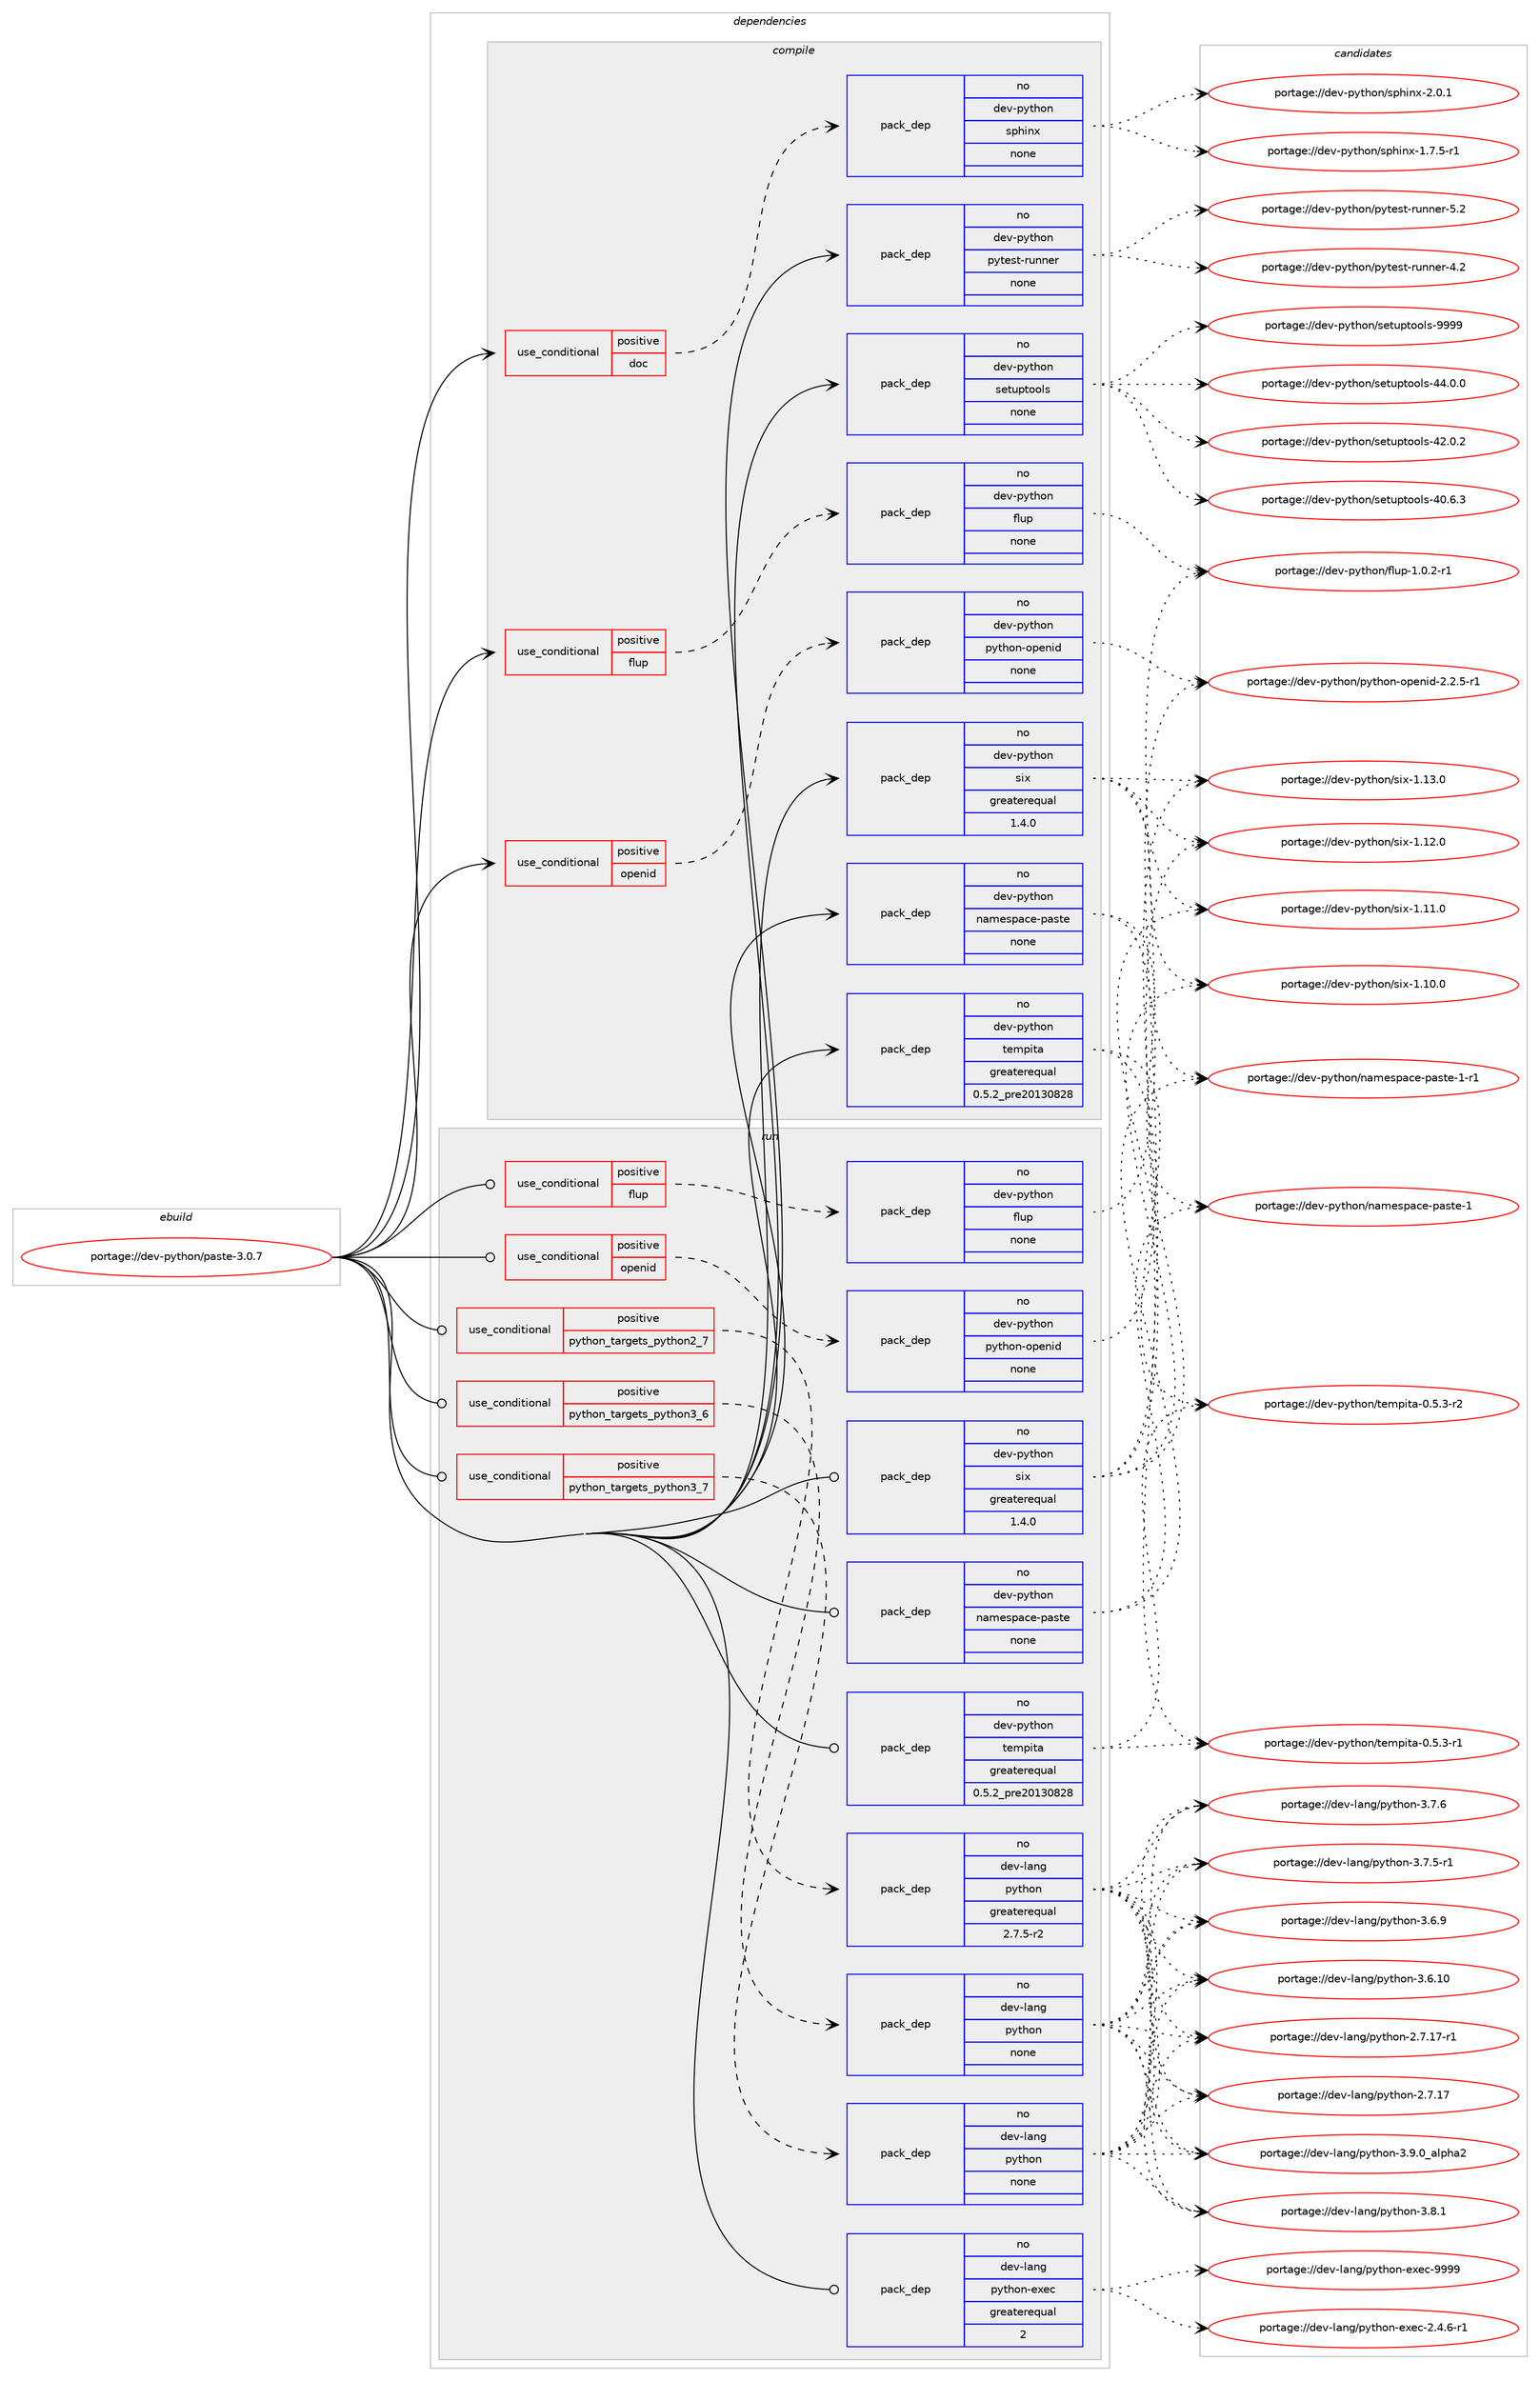 digraph prolog {

# *************
# Graph options
# *************

newrank=true;
concentrate=true;
compound=true;
graph [rankdir=LR,fontname=Helvetica,fontsize=10,ranksep=1.5];#, ranksep=2.5, nodesep=0.2];
edge  [arrowhead=vee];
node  [fontname=Helvetica,fontsize=10];

# **********
# The ebuild
# **********

subgraph cluster_leftcol {
color=gray;
label=<<i>ebuild</i>>;
id [label="portage://dev-python/paste-3.0.7", color=red, width=4, href="../dev-python/paste-3.0.7.svg"];
}

# ****************
# The dependencies
# ****************

subgraph cluster_midcol {
color=gray;
label=<<i>dependencies</i>>;
subgraph cluster_compile {
fillcolor="#eeeeee";
style=filled;
label=<<i>compile</i>>;
subgraph cond111295 {
dependency443655 [label=<<TABLE BORDER="0" CELLBORDER="1" CELLSPACING="0" CELLPADDING="4"><TR><TD ROWSPAN="3" CELLPADDING="10">use_conditional</TD></TR><TR><TD>positive</TD></TR><TR><TD>doc</TD></TR></TABLE>>, shape=none, color=red];
subgraph pack327418 {
dependency443656 [label=<<TABLE BORDER="0" CELLBORDER="1" CELLSPACING="0" CELLPADDING="4" WIDTH="220"><TR><TD ROWSPAN="6" CELLPADDING="30">pack_dep</TD></TR><TR><TD WIDTH="110">no</TD></TR><TR><TD>dev-python</TD></TR><TR><TD>sphinx</TD></TR><TR><TD>none</TD></TR><TR><TD></TD></TR></TABLE>>, shape=none, color=blue];
}
dependency443655:e -> dependency443656:w [weight=20,style="dashed",arrowhead="vee"];
}
id:e -> dependency443655:w [weight=20,style="solid",arrowhead="vee"];
subgraph cond111296 {
dependency443657 [label=<<TABLE BORDER="0" CELLBORDER="1" CELLSPACING="0" CELLPADDING="4"><TR><TD ROWSPAN="3" CELLPADDING="10">use_conditional</TD></TR><TR><TD>positive</TD></TR><TR><TD>flup</TD></TR></TABLE>>, shape=none, color=red];
subgraph pack327419 {
dependency443658 [label=<<TABLE BORDER="0" CELLBORDER="1" CELLSPACING="0" CELLPADDING="4" WIDTH="220"><TR><TD ROWSPAN="6" CELLPADDING="30">pack_dep</TD></TR><TR><TD WIDTH="110">no</TD></TR><TR><TD>dev-python</TD></TR><TR><TD>flup</TD></TR><TR><TD>none</TD></TR><TR><TD></TD></TR></TABLE>>, shape=none, color=blue];
}
dependency443657:e -> dependency443658:w [weight=20,style="dashed",arrowhead="vee"];
}
id:e -> dependency443657:w [weight=20,style="solid",arrowhead="vee"];
subgraph cond111297 {
dependency443659 [label=<<TABLE BORDER="0" CELLBORDER="1" CELLSPACING="0" CELLPADDING="4"><TR><TD ROWSPAN="3" CELLPADDING="10">use_conditional</TD></TR><TR><TD>positive</TD></TR><TR><TD>openid</TD></TR></TABLE>>, shape=none, color=red];
subgraph pack327420 {
dependency443660 [label=<<TABLE BORDER="0" CELLBORDER="1" CELLSPACING="0" CELLPADDING="4" WIDTH="220"><TR><TD ROWSPAN="6" CELLPADDING="30">pack_dep</TD></TR><TR><TD WIDTH="110">no</TD></TR><TR><TD>dev-python</TD></TR><TR><TD>python-openid</TD></TR><TR><TD>none</TD></TR><TR><TD></TD></TR></TABLE>>, shape=none, color=blue];
}
dependency443659:e -> dependency443660:w [weight=20,style="dashed",arrowhead="vee"];
}
id:e -> dependency443659:w [weight=20,style="solid",arrowhead="vee"];
subgraph pack327421 {
dependency443661 [label=<<TABLE BORDER="0" CELLBORDER="1" CELLSPACING="0" CELLPADDING="4" WIDTH="220"><TR><TD ROWSPAN="6" CELLPADDING="30">pack_dep</TD></TR><TR><TD WIDTH="110">no</TD></TR><TR><TD>dev-python</TD></TR><TR><TD>namespace-paste</TD></TR><TR><TD>none</TD></TR><TR><TD></TD></TR></TABLE>>, shape=none, color=blue];
}
id:e -> dependency443661:w [weight=20,style="solid",arrowhead="vee"];
subgraph pack327422 {
dependency443662 [label=<<TABLE BORDER="0" CELLBORDER="1" CELLSPACING="0" CELLPADDING="4" WIDTH="220"><TR><TD ROWSPAN="6" CELLPADDING="30">pack_dep</TD></TR><TR><TD WIDTH="110">no</TD></TR><TR><TD>dev-python</TD></TR><TR><TD>pytest-runner</TD></TR><TR><TD>none</TD></TR><TR><TD></TD></TR></TABLE>>, shape=none, color=blue];
}
id:e -> dependency443662:w [weight=20,style="solid",arrowhead="vee"];
subgraph pack327423 {
dependency443663 [label=<<TABLE BORDER="0" CELLBORDER="1" CELLSPACING="0" CELLPADDING="4" WIDTH="220"><TR><TD ROWSPAN="6" CELLPADDING="30">pack_dep</TD></TR><TR><TD WIDTH="110">no</TD></TR><TR><TD>dev-python</TD></TR><TR><TD>setuptools</TD></TR><TR><TD>none</TD></TR><TR><TD></TD></TR></TABLE>>, shape=none, color=blue];
}
id:e -> dependency443663:w [weight=20,style="solid",arrowhead="vee"];
subgraph pack327424 {
dependency443664 [label=<<TABLE BORDER="0" CELLBORDER="1" CELLSPACING="0" CELLPADDING="4" WIDTH="220"><TR><TD ROWSPAN="6" CELLPADDING="30">pack_dep</TD></TR><TR><TD WIDTH="110">no</TD></TR><TR><TD>dev-python</TD></TR><TR><TD>six</TD></TR><TR><TD>greaterequal</TD></TR><TR><TD>1.4.0</TD></TR></TABLE>>, shape=none, color=blue];
}
id:e -> dependency443664:w [weight=20,style="solid",arrowhead="vee"];
subgraph pack327425 {
dependency443665 [label=<<TABLE BORDER="0" CELLBORDER="1" CELLSPACING="0" CELLPADDING="4" WIDTH="220"><TR><TD ROWSPAN="6" CELLPADDING="30">pack_dep</TD></TR><TR><TD WIDTH="110">no</TD></TR><TR><TD>dev-python</TD></TR><TR><TD>tempita</TD></TR><TR><TD>greaterequal</TD></TR><TR><TD>0.5.2_pre20130828</TD></TR></TABLE>>, shape=none, color=blue];
}
id:e -> dependency443665:w [weight=20,style="solid",arrowhead="vee"];
}
subgraph cluster_compileandrun {
fillcolor="#eeeeee";
style=filled;
label=<<i>compile and run</i>>;
}
subgraph cluster_run {
fillcolor="#eeeeee";
style=filled;
label=<<i>run</i>>;
subgraph cond111298 {
dependency443666 [label=<<TABLE BORDER="0" CELLBORDER="1" CELLSPACING="0" CELLPADDING="4"><TR><TD ROWSPAN="3" CELLPADDING="10">use_conditional</TD></TR><TR><TD>positive</TD></TR><TR><TD>flup</TD></TR></TABLE>>, shape=none, color=red];
subgraph pack327426 {
dependency443667 [label=<<TABLE BORDER="0" CELLBORDER="1" CELLSPACING="0" CELLPADDING="4" WIDTH="220"><TR><TD ROWSPAN="6" CELLPADDING="30">pack_dep</TD></TR><TR><TD WIDTH="110">no</TD></TR><TR><TD>dev-python</TD></TR><TR><TD>flup</TD></TR><TR><TD>none</TD></TR><TR><TD></TD></TR></TABLE>>, shape=none, color=blue];
}
dependency443666:e -> dependency443667:w [weight=20,style="dashed",arrowhead="vee"];
}
id:e -> dependency443666:w [weight=20,style="solid",arrowhead="odot"];
subgraph cond111299 {
dependency443668 [label=<<TABLE BORDER="0" CELLBORDER="1" CELLSPACING="0" CELLPADDING="4"><TR><TD ROWSPAN="3" CELLPADDING="10">use_conditional</TD></TR><TR><TD>positive</TD></TR><TR><TD>openid</TD></TR></TABLE>>, shape=none, color=red];
subgraph pack327427 {
dependency443669 [label=<<TABLE BORDER="0" CELLBORDER="1" CELLSPACING="0" CELLPADDING="4" WIDTH="220"><TR><TD ROWSPAN="6" CELLPADDING="30">pack_dep</TD></TR><TR><TD WIDTH="110">no</TD></TR><TR><TD>dev-python</TD></TR><TR><TD>python-openid</TD></TR><TR><TD>none</TD></TR><TR><TD></TD></TR></TABLE>>, shape=none, color=blue];
}
dependency443668:e -> dependency443669:w [weight=20,style="dashed",arrowhead="vee"];
}
id:e -> dependency443668:w [weight=20,style="solid",arrowhead="odot"];
subgraph cond111300 {
dependency443670 [label=<<TABLE BORDER="0" CELLBORDER="1" CELLSPACING="0" CELLPADDING="4"><TR><TD ROWSPAN="3" CELLPADDING="10">use_conditional</TD></TR><TR><TD>positive</TD></TR><TR><TD>python_targets_python2_7</TD></TR></TABLE>>, shape=none, color=red];
subgraph pack327428 {
dependency443671 [label=<<TABLE BORDER="0" CELLBORDER="1" CELLSPACING="0" CELLPADDING="4" WIDTH="220"><TR><TD ROWSPAN="6" CELLPADDING="30">pack_dep</TD></TR><TR><TD WIDTH="110">no</TD></TR><TR><TD>dev-lang</TD></TR><TR><TD>python</TD></TR><TR><TD>greaterequal</TD></TR><TR><TD>2.7.5-r2</TD></TR></TABLE>>, shape=none, color=blue];
}
dependency443670:e -> dependency443671:w [weight=20,style="dashed",arrowhead="vee"];
}
id:e -> dependency443670:w [weight=20,style="solid",arrowhead="odot"];
subgraph cond111301 {
dependency443672 [label=<<TABLE BORDER="0" CELLBORDER="1" CELLSPACING="0" CELLPADDING="4"><TR><TD ROWSPAN="3" CELLPADDING="10">use_conditional</TD></TR><TR><TD>positive</TD></TR><TR><TD>python_targets_python3_6</TD></TR></TABLE>>, shape=none, color=red];
subgraph pack327429 {
dependency443673 [label=<<TABLE BORDER="0" CELLBORDER="1" CELLSPACING="0" CELLPADDING="4" WIDTH="220"><TR><TD ROWSPAN="6" CELLPADDING="30">pack_dep</TD></TR><TR><TD WIDTH="110">no</TD></TR><TR><TD>dev-lang</TD></TR><TR><TD>python</TD></TR><TR><TD>none</TD></TR><TR><TD></TD></TR></TABLE>>, shape=none, color=blue];
}
dependency443672:e -> dependency443673:w [weight=20,style="dashed",arrowhead="vee"];
}
id:e -> dependency443672:w [weight=20,style="solid",arrowhead="odot"];
subgraph cond111302 {
dependency443674 [label=<<TABLE BORDER="0" CELLBORDER="1" CELLSPACING="0" CELLPADDING="4"><TR><TD ROWSPAN="3" CELLPADDING="10">use_conditional</TD></TR><TR><TD>positive</TD></TR><TR><TD>python_targets_python3_7</TD></TR></TABLE>>, shape=none, color=red];
subgraph pack327430 {
dependency443675 [label=<<TABLE BORDER="0" CELLBORDER="1" CELLSPACING="0" CELLPADDING="4" WIDTH="220"><TR><TD ROWSPAN="6" CELLPADDING="30">pack_dep</TD></TR><TR><TD WIDTH="110">no</TD></TR><TR><TD>dev-lang</TD></TR><TR><TD>python</TD></TR><TR><TD>none</TD></TR><TR><TD></TD></TR></TABLE>>, shape=none, color=blue];
}
dependency443674:e -> dependency443675:w [weight=20,style="dashed",arrowhead="vee"];
}
id:e -> dependency443674:w [weight=20,style="solid",arrowhead="odot"];
subgraph pack327431 {
dependency443676 [label=<<TABLE BORDER="0" CELLBORDER="1" CELLSPACING="0" CELLPADDING="4" WIDTH="220"><TR><TD ROWSPAN="6" CELLPADDING="30">pack_dep</TD></TR><TR><TD WIDTH="110">no</TD></TR><TR><TD>dev-lang</TD></TR><TR><TD>python-exec</TD></TR><TR><TD>greaterequal</TD></TR><TR><TD>2</TD></TR></TABLE>>, shape=none, color=blue];
}
id:e -> dependency443676:w [weight=20,style="solid",arrowhead="odot"];
subgraph pack327432 {
dependency443677 [label=<<TABLE BORDER="0" CELLBORDER="1" CELLSPACING="0" CELLPADDING="4" WIDTH="220"><TR><TD ROWSPAN="6" CELLPADDING="30">pack_dep</TD></TR><TR><TD WIDTH="110">no</TD></TR><TR><TD>dev-python</TD></TR><TR><TD>namespace-paste</TD></TR><TR><TD>none</TD></TR><TR><TD></TD></TR></TABLE>>, shape=none, color=blue];
}
id:e -> dependency443677:w [weight=20,style="solid",arrowhead="odot"];
subgraph pack327433 {
dependency443678 [label=<<TABLE BORDER="0" CELLBORDER="1" CELLSPACING="0" CELLPADDING="4" WIDTH="220"><TR><TD ROWSPAN="6" CELLPADDING="30">pack_dep</TD></TR><TR><TD WIDTH="110">no</TD></TR><TR><TD>dev-python</TD></TR><TR><TD>six</TD></TR><TR><TD>greaterequal</TD></TR><TR><TD>1.4.0</TD></TR></TABLE>>, shape=none, color=blue];
}
id:e -> dependency443678:w [weight=20,style="solid",arrowhead="odot"];
subgraph pack327434 {
dependency443679 [label=<<TABLE BORDER="0" CELLBORDER="1" CELLSPACING="0" CELLPADDING="4" WIDTH="220"><TR><TD ROWSPAN="6" CELLPADDING="30">pack_dep</TD></TR><TR><TD WIDTH="110">no</TD></TR><TR><TD>dev-python</TD></TR><TR><TD>tempita</TD></TR><TR><TD>greaterequal</TD></TR><TR><TD>0.5.2_pre20130828</TD></TR></TABLE>>, shape=none, color=blue];
}
id:e -> dependency443679:w [weight=20,style="solid",arrowhead="odot"];
}
}

# **************
# The candidates
# **************

subgraph cluster_choices {
rank=same;
color=gray;
label=<<i>candidates</i>>;

subgraph choice327418 {
color=black;
nodesep=1;
choice1001011184511212111610411111047115112104105110120455046484649 [label="portage://dev-python/sphinx-2.0.1", color=red, width=4,href="../dev-python/sphinx-2.0.1.svg"];
choice10010111845112121116104111110471151121041051101204549465546534511449 [label="portage://dev-python/sphinx-1.7.5-r1", color=red, width=4,href="../dev-python/sphinx-1.7.5-r1.svg"];
dependency443656:e -> choice1001011184511212111610411111047115112104105110120455046484649:w [style=dotted,weight="100"];
dependency443656:e -> choice10010111845112121116104111110471151121041051101204549465546534511449:w [style=dotted,weight="100"];
}
subgraph choice327419 {
color=black;
nodesep=1;
choice10010111845112121116104111110471021081171124549464846504511449 [label="portage://dev-python/flup-1.0.2-r1", color=red, width=4,href="../dev-python/flup-1.0.2-r1.svg"];
dependency443658:e -> choice10010111845112121116104111110471021081171124549464846504511449:w [style=dotted,weight="100"];
}
subgraph choice327420 {
color=black;
nodesep=1;
choice1001011184511212111610411111047112121116104111110451111121011101051004550465046534511449 [label="portage://dev-python/python-openid-2.2.5-r1", color=red, width=4,href="../dev-python/python-openid-2.2.5-r1.svg"];
dependency443660:e -> choice1001011184511212111610411111047112121116104111110451111121011101051004550465046534511449:w [style=dotted,weight="100"];
}
subgraph choice327421 {
color=black;
nodesep=1;
choice1001011184511212111610411111047110971091011151129799101451129711511610145494511449 [label="portage://dev-python/namespace-paste-1-r1", color=red, width=4,href="../dev-python/namespace-paste-1-r1.svg"];
choice100101118451121211161041111104711097109101115112979910145112971151161014549 [label="portage://dev-python/namespace-paste-1", color=red, width=4,href="../dev-python/namespace-paste-1.svg"];
dependency443661:e -> choice1001011184511212111610411111047110971091011151129799101451129711511610145494511449:w [style=dotted,weight="100"];
dependency443661:e -> choice100101118451121211161041111104711097109101115112979910145112971151161014549:w [style=dotted,weight="100"];
}
subgraph choice327422 {
color=black;
nodesep=1;
choice10010111845112121116104111110471121211161011151164511411711011010111445534650 [label="portage://dev-python/pytest-runner-5.2", color=red, width=4,href="../dev-python/pytest-runner-5.2.svg"];
choice10010111845112121116104111110471121211161011151164511411711011010111445524650 [label="portage://dev-python/pytest-runner-4.2", color=red, width=4,href="../dev-python/pytest-runner-4.2.svg"];
dependency443662:e -> choice10010111845112121116104111110471121211161011151164511411711011010111445534650:w [style=dotted,weight="100"];
dependency443662:e -> choice10010111845112121116104111110471121211161011151164511411711011010111445524650:w [style=dotted,weight="100"];
}
subgraph choice327423 {
color=black;
nodesep=1;
choice10010111845112121116104111110471151011161171121161111111081154557575757 [label="portage://dev-python/setuptools-9999", color=red, width=4,href="../dev-python/setuptools-9999.svg"];
choice100101118451121211161041111104711510111611711211611111110811545525246484648 [label="portage://dev-python/setuptools-44.0.0", color=red, width=4,href="../dev-python/setuptools-44.0.0.svg"];
choice100101118451121211161041111104711510111611711211611111110811545525046484650 [label="portage://dev-python/setuptools-42.0.2", color=red, width=4,href="../dev-python/setuptools-42.0.2.svg"];
choice100101118451121211161041111104711510111611711211611111110811545524846544651 [label="portage://dev-python/setuptools-40.6.3", color=red, width=4,href="../dev-python/setuptools-40.6.3.svg"];
dependency443663:e -> choice10010111845112121116104111110471151011161171121161111111081154557575757:w [style=dotted,weight="100"];
dependency443663:e -> choice100101118451121211161041111104711510111611711211611111110811545525246484648:w [style=dotted,weight="100"];
dependency443663:e -> choice100101118451121211161041111104711510111611711211611111110811545525046484650:w [style=dotted,weight="100"];
dependency443663:e -> choice100101118451121211161041111104711510111611711211611111110811545524846544651:w [style=dotted,weight="100"];
}
subgraph choice327424 {
color=black;
nodesep=1;
choice100101118451121211161041111104711510512045494649514648 [label="portage://dev-python/six-1.13.0", color=red, width=4,href="../dev-python/six-1.13.0.svg"];
choice100101118451121211161041111104711510512045494649504648 [label="portage://dev-python/six-1.12.0", color=red, width=4,href="../dev-python/six-1.12.0.svg"];
choice100101118451121211161041111104711510512045494649494648 [label="portage://dev-python/six-1.11.0", color=red, width=4,href="../dev-python/six-1.11.0.svg"];
choice100101118451121211161041111104711510512045494649484648 [label="portage://dev-python/six-1.10.0", color=red, width=4,href="../dev-python/six-1.10.0.svg"];
dependency443664:e -> choice100101118451121211161041111104711510512045494649514648:w [style=dotted,weight="100"];
dependency443664:e -> choice100101118451121211161041111104711510512045494649504648:w [style=dotted,weight="100"];
dependency443664:e -> choice100101118451121211161041111104711510512045494649494648:w [style=dotted,weight="100"];
dependency443664:e -> choice100101118451121211161041111104711510512045494649484648:w [style=dotted,weight="100"];
}
subgraph choice327425 {
color=black;
nodesep=1;
choice1001011184511212111610411111047116101109112105116974548465346514511450 [label="portage://dev-python/tempita-0.5.3-r2", color=red, width=4,href="../dev-python/tempita-0.5.3-r2.svg"];
choice1001011184511212111610411111047116101109112105116974548465346514511449 [label="portage://dev-python/tempita-0.5.3-r1", color=red, width=4,href="../dev-python/tempita-0.5.3-r1.svg"];
dependency443665:e -> choice1001011184511212111610411111047116101109112105116974548465346514511450:w [style=dotted,weight="100"];
dependency443665:e -> choice1001011184511212111610411111047116101109112105116974548465346514511449:w [style=dotted,weight="100"];
}
subgraph choice327426 {
color=black;
nodesep=1;
choice10010111845112121116104111110471021081171124549464846504511449 [label="portage://dev-python/flup-1.0.2-r1", color=red, width=4,href="../dev-python/flup-1.0.2-r1.svg"];
dependency443667:e -> choice10010111845112121116104111110471021081171124549464846504511449:w [style=dotted,weight="100"];
}
subgraph choice327427 {
color=black;
nodesep=1;
choice1001011184511212111610411111047112121116104111110451111121011101051004550465046534511449 [label="portage://dev-python/python-openid-2.2.5-r1", color=red, width=4,href="../dev-python/python-openid-2.2.5-r1.svg"];
dependency443669:e -> choice1001011184511212111610411111047112121116104111110451111121011101051004550465046534511449:w [style=dotted,weight="100"];
}
subgraph choice327428 {
color=black;
nodesep=1;
choice10010111845108971101034711212111610411111045514657464895971081121049750 [label="portage://dev-lang/python-3.9.0_alpha2", color=red, width=4,href="../dev-lang/python-3.9.0_alpha2.svg"];
choice100101118451089711010347112121116104111110455146564649 [label="portage://dev-lang/python-3.8.1", color=red, width=4,href="../dev-lang/python-3.8.1.svg"];
choice100101118451089711010347112121116104111110455146554654 [label="portage://dev-lang/python-3.7.6", color=red, width=4,href="../dev-lang/python-3.7.6.svg"];
choice1001011184510897110103471121211161041111104551465546534511449 [label="portage://dev-lang/python-3.7.5-r1", color=red, width=4,href="../dev-lang/python-3.7.5-r1.svg"];
choice100101118451089711010347112121116104111110455146544657 [label="portage://dev-lang/python-3.6.9", color=red, width=4,href="../dev-lang/python-3.6.9.svg"];
choice10010111845108971101034711212111610411111045514654464948 [label="portage://dev-lang/python-3.6.10", color=red, width=4,href="../dev-lang/python-3.6.10.svg"];
choice100101118451089711010347112121116104111110455046554649554511449 [label="portage://dev-lang/python-2.7.17-r1", color=red, width=4,href="../dev-lang/python-2.7.17-r1.svg"];
choice10010111845108971101034711212111610411111045504655464955 [label="portage://dev-lang/python-2.7.17", color=red, width=4,href="../dev-lang/python-2.7.17.svg"];
dependency443671:e -> choice10010111845108971101034711212111610411111045514657464895971081121049750:w [style=dotted,weight="100"];
dependency443671:e -> choice100101118451089711010347112121116104111110455146564649:w [style=dotted,weight="100"];
dependency443671:e -> choice100101118451089711010347112121116104111110455146554654:w [style=dotted,weight="100"];
dependency443671:e -> choice1001011184510897110103471121211161041111104551465546534511449:w [style=dotted,weight="100"];
dependency443671:e -> choice100101118451089711010347112121116104111110455146544657:w [style=dotted,weight="100"];
dependency443671:e -> choice10010111845108971101034711212111610411111045514654464948:w [style=dotted,weight="100"];
dependency443671:e -> choice100101118451089711010347112121116104111110455046554649554511449:w [style=dotted,weight="100"];
dependency443671:e -> choice10010111845108971101034711212111610411111045504655464955:w [style=dotted,weight="100"];
}
subgraph choice327429 {
color=black;
nodesep=1;
choice10010111845108971101034711212111610411111045514657464895971081121049750 [label="portage://dev-lang/python-3.9.0_alpha2", color=red, width=4,href="../dev-lang/python-3.9.0_alpha2.svg"];
choice100101118451089711010347112121116104111110455146564649 [label="portage://dev-lang/python-3.8.1", color=red, width=4,href="../dev-lang/python-3.8.1.svg"];
choice100101118451089711010347112121116104111110455146554654 [label="portage://dev-lang/python-3.7.6", color=red, width=4,href="../dev-lang/python-3.7.6.svg"];
choice1001011184510897110103471121211161041111104551465546534511449 [label="portage://dev-lang/python-3.7.5-r1", color=red, width=4,href="../dev-lang/python-3.7.5-r1.svg"];
choice100101118451089711010347112121116104111110455146544657 [label="portage://dev-lang/python-3.6.9", color=red, width=4,href="../dev-lang/python-3.6.9.svg"];
choice10010111845108971101034711212111610411111045514654464948 [label="portage://dev-lang/python-3.6.10", color=red, width=4,href="../dev-lang/python-3.6.10.svg"];
choice100101118451089711010347112121116104111110455046554649554511449 [label="portage://dev-lang/python-2.7.17-r1", color=red, width=4,href="../dev-lang/python-2.7.17-r1.svg"];
choice10010111845108971101034711212111610411111045504655464955 [label="portage://dev-lang/python-2.7.17", color=red, width=4,href="../dev-lang/python-2.7.17.svg"];
dependency443673:e -> choice10010111845108971101034711212111610411111045514657464895971081121049750:w [style=dotted,weight="100"];
dependency443673:e -> choice100101118451089711010347112121116104111110455146564649:w [style=dotted,weight="100"];
dependency443673:e -> choice100101118451089711010347112121116104111110455146554654:w [style=dotted,weight="100"];
dependency443673:e -> choice1001011184510897110103471121211161041111104551465546534511449:w [style=dotted,weight="100"];
dependency443673:e -> choice100101118451089711010347112121116104111110455146544657:w [style=dotted,weight="100"];
dependency443673:e -> choice10010111845108971101034711212111610411111045514654464948:w [style=dotted,weight="100"];
dependency443673:e -> choice100101118451089711010347112121116104111110455046554649554511449:w [style=dotted,weight="100"];
dependency443673:e -> choice10010111845108971101034711212111610411111045504655464955:w [style=dotted,weight="100"];
}
subgraph choice327430 {
color=black;
nodesep=1;
choice10010111845108971101034711212111610411111045514657464895971081121049750 [label="portage://dev-lang/python-3.9.0_alpha2", color=red, width=4,href="../dev-lang/python-3.9.0_alpha2.svg"];
choice100101118451089711010347112121116104111110455146564649 [label="portage://dev-lang/python-3.8.1", color=red, width=4,href="../dev-lang/python-3.8.1.svg"];
choice100101118451089711010347112121116104111110455146554654 [label="portage://dev-lang/python-3.7.6", color=red, width=4,href="../dev-lang/python-3.7.6.svg"];
choice1001011184510897110103471121211161041111104551465546534511449 [label="portage://dev-lang/python-3.7.5-r1", color=red, width=4,href="../dev-lang/python-3.7.5-r1.svg"];
choice100101118451089711010347112121116104111110455146544657 [label="portage://dev-lang/python-3.6.9", color=red, width=4,href="../dev-lang/python-3.6.9.svg"];
choice10010111845108971101034711212111610411111045514654464948 [label="portage://dev-lang/python-3.6.10", color=red, width=4,href="../dev-lang/python-3.6.10.svg"];
choice100101118451089711010347112121116104111110455046554649554511449 [label="portage://dev-lang/python-2.7.17-r1", color=red, width=4,href="../dev-lang/python-2.7.17-r1.svg"];
choice10010111845108971101034711212111610411111045504655464955 [label="portage://dev-lang/python-2.7.17", color=red, width=4,href="../dev-lang/python-2.7.17.svg"];
dependency443675:e -> choice10010111845108971101034711212111610411111045514657464895971081121049750:w [style=dotted,weight="100"];
dependency443675:e -> choice100101118451089711010347112121116104111110455146564649:w [style=dotted,weight="100"];
dependency443675:e -> choice100101118451089711010347112121116104111110455146554654:w [style=dotted,weight="100"];
dependency443675:e -> choice1001011184510897110103471121211161041111104551465546534511449:w [style=dotted,weight="100"];
dependency443675:e -> choice100101118451089711010347112121116104111110455146544657:w [style=dotted,weight="100"];
dependency443675:e -> choice10010111845108971101034711212111610411111045514654464948:w [style=dotted,weight="100"];
dependency443675:e -> choice100101118451089711010347112121116104111110455046554649554511449:w [style=dotted,weight="100"];
dependency443675:e -> choice10010111845108971101034711212111610411111045504655464955:w [style=dotted,weight="100"];
}
subgraph choice327431 {
color=black;
nodesep=1;
choice10010111845108971101034711212111610411111045101120101994557575757 [label="portage://dev-lang/python-exec-9999", color=red, width=4,href="../dev-lang/python-exec-9999.svg"];
choice10010111845108971101034711212111610411111045101120101994550465246544511449 [label="portage://dev-lang/python-exec-2.4.6-r1", color=red, width=4,href="../dev-lang/python-exec-2.4.6-r1.svg"];
dependency443676:e -> choice10010111845108971101034711212111610411111045101120101994557575757:w [style=dotted,weight="100"];
dependency443676:e -> choice10010111845108971101034711212111610411111045101120101994550465246544511449:w [style=dotted,weight="100"];
}
subgraph choice327432 {
color=black;
nodesep=1;
choice1001011184511212111610411111047110971091011151129799101451129711511610145494511449 [label="portage://dev-python/namespace-paste-1-r1", color=red, width=4,href="../dev-python/namespace-paste-1-r1.svg"];
choice100101118451121211161041111104711097109101115112979910145112971151161014549 [label="portage://dev-python/namespace-paste-1", color=red, width=4,href="../dev-python/namespace-paste-1.svg"];
dependency443677:e -> choice1001011184511212111610411111047110971091011151129799101451129711511610145494511449:w [style=dotted,weight="100"];
dependency443677:e -> choice100101118451121211161041111104711097109101115112979910145112971151161014549:w [style=dotted,weight="100"];
}
subgraph choice327433 {
color=black;
nodesep=1;
choice100101118451121211161041111104711510512045494649514648 [label="portage://dev-python/six-1.13.0", color=red, width=4,href="../dev-python/six-1.13.0.svg"];
choice100101118451121211161041111104711510512045494649504648 [label="portage://dev-python/six-1.12.0", color=red, width=4,href="../dev-python/six-1.12.0.svg"];
choice100101118451121211161041111104711510512045494649494648 [label="portage://dev-python/six-1.11.0", color=red, width=4,href="../dev-python/six-1.11.0.svg"];
choice100101118451121211161041111104711510512045494649484648 [label="portage://dev-python/six-1.10.0", color=red, width=4,href="../dev-python/six-1.10.0.svg"];
dependency443678:e -> choice100101118451121211161041111104711510512045494649514648:w [style=dotted,weight="100"];
dependency443678:e -> choice100101118451121211161041111104711510512045494649504648:w [style=dotted,weight="100"];
dependency443678:e -> choice100101118451121211161041111104711510512045494649494648:w [style=dotted,weight="100"];
dependency443678:e -> choice100101118451121211161041111104711510512045494649484648:w [style=dotted,weight="100"];
}
subgraph choice327434 {
color=black;
nodesep=1;
choice1001011184511212111610411111047116101109112105116974548465346514511450 [label="portage://dev-python/tempita-0.5.3-r2", color=red, width=4,href="../dev-python/tempita-0.5.3-r2.svg"];
choice1001011184511212111610411111047116101109112105116974548465346514511449 [label="portage://dev-python/tempita-0.5.3-r1", color=red, width=4,href="../dev-python/tempita-0.5.3-r1.svg"];
dependency443679:e -> choice1001011184511212111610411111047116101109112105116974548465346514511450:w [style=dotted,weight="100"];
dependency443679:e -> choice1001011184511212111610411111047116101109112105116974548465346514511449:w [style=dotted,weight="100"];
}
}

}
